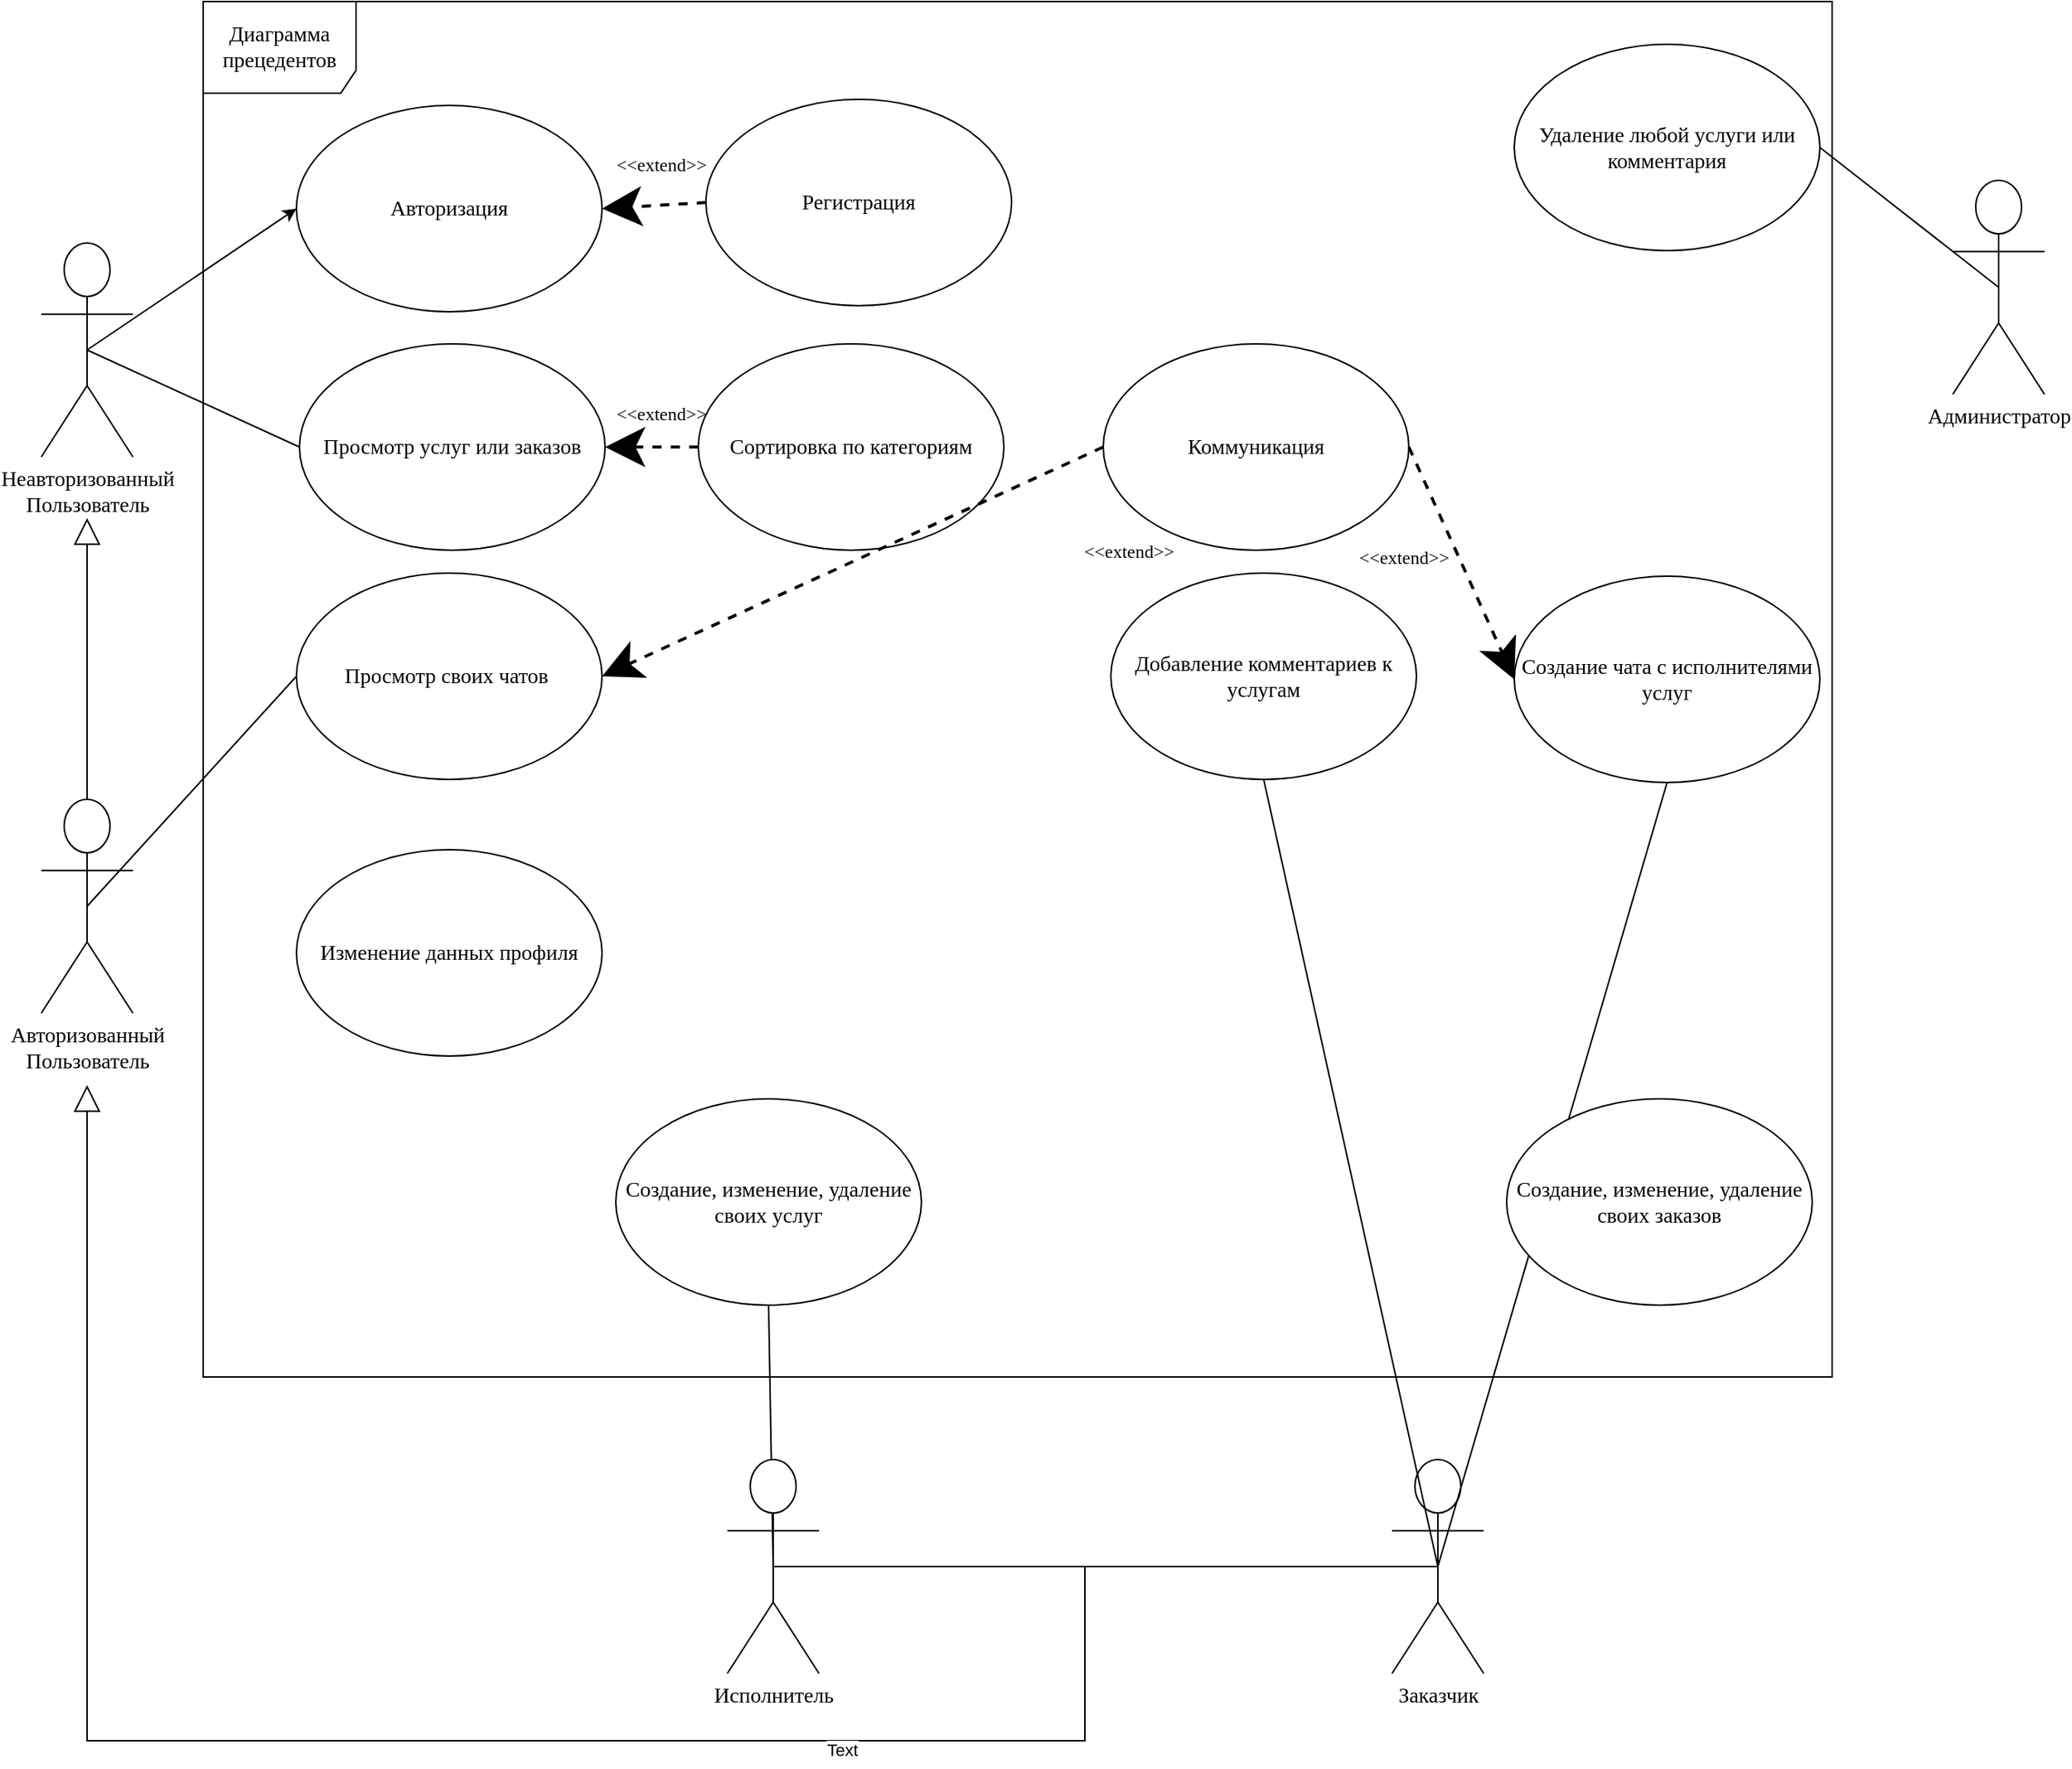 <mxfile version="21.2.1" type="github">
  <diagram id="Wd_oJn38wZUzVgSo89xS" name="Page-1">
    <mxGraphModel dx="2059" dy="1130" grid="0" gridSize="10" guides="1" tooltips="1" connect="1" arrows="1" fold="1" page="1" pageScale="1" pageWidth="4681" pageHeight="3300" math="0" shadow="0">
      <root>
        <mxCell id="0" />
        <mxCell id="1" parent="0" />
        <mxCell id="pzFhs3liKInP-grsurP8-2" value="&lt;font style=&quot;font-size: 14px&quot;&gt;Диаграмма прецедентов&lt;br&gt;&lt;/font&gt;" style="shape=umlFrame;whiteSpace=wrap;html=1;width=100;height=60;perimeterSpacing=0;shadow=0;fontFamily=GOST type A Regular;fontSource=https%3A%2F%2Fwebfonts.pro%2Flight-fonts%2F123-gost_type_a.html;" parent="1" vertex="1">
          <mxGeometry x="741" y="468" width="1066" height="900" as="geometry" />
        </mxCell>
        <mxCell id="fxZrF64DbxteIdhBLfol-4" style="edgeStyle=orthogonalEdgeStyle;rounded=0;orthogonalLoop=1;jettySize=auto;html=1;exitX=0.5;exitY=0;exitDx=0;exitDy=0;exitPerimeter=0;endArrow=block;endFill=0;endSize=15;" edge="1" parent="1" source="pzFhs3liKInP-grsurP8-4">
          <mxGeometry relative="1" as="geometry">
            <mxPoint x="665" y="806" as="targetPoint" />
          </mxGeometry>
        </mxCell>
        <mxCell id="pzFhs3liKInP-grsurP8-4" value="&lt;span style=&quot;font-size: 14px;&quot;&gt;Авторизованный&lt;br&gt;Пользователь&lt;/span&gt;" style="shape=umlActor;verticalLabelPosition=bottom;verticalAlign=top;html=1;fontFamily=GOST type A Regular;fontSource=https%3A%2F%2Fwebfonts.pro%2Flight-fonts%2F123-gost_type_a.html;" parent="1" vertex="1">
          <mxGeometry x="635" y="990" width="60" height="140" as="geometry" />
        </mxCell>
        <mxCell id="75nwqV4LWfnyFNcIzqMc-3" style="edgeStyle=orthogonalEdgeStyle;rounded=0;orthogonalLoop=1;jettySize=auto;html=1;exitX=1;exitY=1;exitDx=0;exitDy=0;entryX=0;entryY=0.5;entryDx=0;entryDy=0;strokeColor=none;startArrow=none;fontFamily=GOST type A Regular;fontSource=https%3A%2F%2Fwebfonts.pro%2Flight-fonts%2F123-gost_type_a.html;" parent="1" source="3QS9H70OiHH0bNNLxcRu-53" edge="1">
          <mxGeometry relative="1" as="geometry">
            <mxPoint x="1096.973" y="845.052" as="sourcePoint" />
            <mxPoint x="1078" y="849.5" as="targetPoint" />
          </mxGeometry>
        </mxCell>
        <mxCell id="_zqxxpLCkDMLm2a-AfCi-22" value="&amp;lt;&amp;lt;extend&amp;gt;&amp;gt;" style="text;html=1;strokeColor=none;fillColor=none;align=center;verticalAlign=middle;whiteSpace=wrap;rounded=0;shadow=0;fontFamily=GOST type A Regular;fontSource=https%3A%2F%2Fwebfonts.pro%2Flight-fonts%2F123-gost_type_a.html;" parent="1" vertex="1">
          <mxGeometry x="1021" y="728" width="40" height="20" as="geometry" />
        </mxCell>
        <mxCell id="_zqxxpLCkDMLm2a-AfCi-23" style="edgeStyle=none;rounded=0;jumpStyle=none;jumpSize=21;orthogonalLoop=1;jettySize=auto;html=1;exitX=0;exitY=0.5;exitDx=0;exitDy=0;entryX=1;entryY=0.5;entryDx=0;entryDy=0;dashed=1;startSize=19;endSize=20;strokeWidth=2;fontFamily=GOST type A Regular;fontSource=https%3A%2F%2Fwebfonts.pro%2Flight-fonts%2F123-gost_type_a.html;" parent="1" source="3QS9H70OiHH0bNNLxcRu-14" target="3QS9H70OiHH0bNNLxcRu-13" edge="1">
          <mxGeometry relative="1" as="geometry">
            <mxPoint x="1343" y="849.5" as="sourcePoint" />
            <mxPoint x="1278" y="849.5" as="targetPoint" />
          </mxGeometry>
        </mxCell>
        <mxCell id="3QS9H70OiHH0bNNLxcRu-1" value="&lt;font style=&quot;font-size: 14px&quot;&gt;Просмотр услуг или заказов&lt;/font&gt;" style="ellipse;whiteSpace=wrap;html=1;fontFamily=GOST type A Regular;fontSource=https%3A%2F%2Fwebfonts.pro%2Flight-fonts%2F123-gost_type_a.html;" parent="1" vertex="1">
          <mxGeometry x="804" y="692" width="200" height="135" as="geometry" />
        </mxCell>
        <mxCell id="3QS9H70OiHH0bNNLxcRu-2" value="&lt;font style=&quot;font-size: 14px&quot;&gt;Сортировка по категориям&lt;/font&gt;" style="ellipse;whiteSpace=wrap;html=1;fontFamily=GOST type A Regular;fontSource=https%3A%2F%2Fwebfonts.pro%2Flight-fonts%2F123-gost_type_a.html;" parent="1" vertex="1">
          <mxGeometry x="1065" y="692" width="200" height="135" as="geometry" />
        </mxCell>
        <mxCell id="3QS9H70OiHH0bNNLxcRu-3" style="edgeStyle=none;rounded=0;jumpStyle=none;jumpSize=21;orthogonalLoop=1;jettySize=auto;html=1;exitX=0;exitY=0.5;exitDx=0;exitDy=0;entryX=1;entryY=0.5;entryDx=0;entryDy=0;dashed=1;startSize=19;endSize=20;strokeWidth=2;fontFamily=GOST type A Regular;fontSource=https%3A%2F%2Fwebfonts.pro%2Flight-fonts%2F123-gost_type_a.html;" parent="1" source="3QS9H70OiHH0bNNLxcRu-2" target="3QS9H70OiHH0bNNLxcRu-1" edge="1">
          <mxGeometry relative="1" as="geometry">
            <mxPoint x="1048" y="684" as="sourcePoint" />
            <mxPoint x="983" y="684" as="targetPoint" />
          </mxGeometry>
        </mxCell>
        <mxCell id="3QS9H70OiHH0bNNLxcRu-10" value="&lt;span style=&quot;font-size: 14px;&quot;&gt;Администратор&lt;/span&gt;" style="shape=umlActor;verticalLabelPosition=bottom;verticalAlign=top;html=1;fontFamily=GOST type A Regular;fontSource=https%3A%2F%2Fwebfonts.pro%2Flight-fonts%2F123-gost_type_a.html;" parent="1" vertex="1">
          <mxGeometry x="1886" y="585" width="60" height="140" as="geometry" />
        </mxCell>
        <mxCell id="3QS9H70OiHH0bNNLxcRu-13" value="&lt;font style=&quot;font-size: 14px&quot;&gt;Авторизация&lt;/font&gt;" style="ellipse;whiteSpace=wrap;html=1;fontFamily=GOST type A Regular;fontSource=https%3A%2F%2Fwebfonts.pro%2Flight-fonts%2F123-gost_type_a.html;" parent="1" vertex="1">
          <mxGeometry x="802" y="536" width="200" height="135" as="geometry" />
        </mxCell>
        <mxCell id="3QS9H70OiHH0bNNLxcRu-14" value="&lt;font style=&quot;font-size: 14px&quot;&gt;Регистрация&lt;/font&gt;" style="ellipse;whiteSpace=wrap;html=1;fontFamily=GOST type A Regular;fontSource=https%3A%2F%2Fwebfonts.pro%2Flight-fonts%2F123-gost_type_a.html;" parent="1" vertex="1">
          <mxGeometry x="1070" y="532" width="200" height="135" as="geometry" />
        </mxCell>
        <mxCell id="3QS9H70OiHH0bNNLxcRu-19" value="&lt;span style=&quot;font-size: 14px;&quot;&gt;Удаление любой услуги или комментария&lt;/span&gt;" style="ellipse;whiteSpace=wrap;html=1;fontFamily=GOST type A Regular;fontSource=https%3A%2F%2Fwebfonts.pro%2Flight-fonts%2F123-gost_type_a.html;" parent="1" vertex="1">
          <mxGeometry x="1599" y="496" width="200" height="135" as="geometry" />
        </mxCell>
        <mxCell id="3QS9H70OiHH0bNNLxcRu-20" value="" style="endArrow=none;html=1;exitX=0.5;exitY=0.5;exitDx=0;exitDy=0;exitPerimeter=0;entryX=1;entryY=0.5;entryDx=0;entryDy=0;fontFamily=GOST type A Regular;fontSource=https%3A%2F%2Fwebfonts.pro%2Flight-fonts%2F123-gost_type_a.html;" parent="1" source="3QS9H70OiHH0bNNLxcRu-10" target="3QS9H70OiHH0bNNLxcRu-19" edge="1">
          <mxGeometry width="50" height="50" relative="1" as="geometry">
            <mxPoint x="1727" y="706" as="sourcePoint" />
            <mxPoint x="1320" y="658.5" as="targetPoint" />
          </mxGeometry>
        </mxCell>
        <mxCell id="3QS9H70OiHH0bNNLxcRu-21" value="&lt;font style=&quot;font-size: 14px&quot;&gt;Создание, изменение, удаление своих услуг&lt;/font&gt;" style="ellipse;whiteSpace=wrap;html=1;fontFamily=GOST type A Regular;fontSource=https%3A%2F%2Fwebfonts.pro%2Flight-fonts%2F123-gost_type_a.html;" parent="1" vertex="1">
          <mxGeometry x="1011" y="1186" width="200" height="135" as="geometry" />
        </mxCell>
        <mxCell id="3QS9H70OiHH0bNNLxcRu-25" value="" style="endArrow=none;html=1;exitX=0.5;exitY=1;exitDx=0;exitDy=0;entryX=0.5;entryY=0.5;entryDx=0;entryDy=0;fontFamily=GOST type A Regular;fontSource=https%3A%2F%2Fwebfonts.pro%2Flight-fonts%2F123-gost_type_a.html;entryPerimeter=0;" parent="1" source="3QS9H70OiHH0bNNLxcRu-21" target="3QS9H70OiHH0bNNLxcRu-28" edge="1">
          <mxGeometry width="50" height="50" relative="1" as="geometry">
            <mxPoint x="1737" y="716" as="sourcePoint" />
            <mxPoint x="1330.0" y="1000.5" as="targetPoint" />
          </mxGeometry>
        </mxCell>
        <mxCell id="fxZrF64DbxteIdhBLfol-6" style="edgeStyle=orthogonalEdgeStyle;rounded=0;orthogonalLoop=1;jettySize=auto;html=1;exitX=0.5;exitY=0.5;exitDx=0;exitDy=0;exitPerimeter=0;entryX=0.5;entryY=0.5;entryDx=0;entryDy=0;entryPerimeter=0;endArrow=none;endFill=0;" edge="1" parent="1" source="3QS9H70OiHH0bNNLxcRu-27" target="3QS9H70OiHH0bNNLxcRu-28">
          <mxGeometry relative="1" as="geometry">
            <mxPoint x="1296.579" y="1491.737" as="targetPoint" />
          </mxGeometry>
        </mxCell>
        <mxCell id="3QS9H70OiHH0bNNLxcRu-27" value="&lt;span style=&quot;font-size: 14px;&quot;&gt;Заказчик&lt;/span&gt;" style="shape=umlActor;verticalLabelPosition=bottom;verticalAlign=top;html=1;fontFamily=GOST type A Regular;fontSource=https%3A%2F%2Fwebfonts.pro%2Flight-fonts%2F123-gost_type_a.html;" parent="1" vertex="1">
          <mxGeometry x="1519" y="1422" width="60" height="140" as="geometry" />
        </mxCell>
        <mxCell id="3QS9H70OiHH0bNNLxcRu-28" value="&lt;span style=&quot;font-size: 14px;&quot;&gt;Исполнитель&lt;/span&gt;" style="shape=umlActor;verticalLabelPosition=bottom;verticalAlign=top;html=1;fontFamily=GOST type A Regular;fontSource=https%3A%2F%2Fwebfonts.pro%2Flight-fonts%2F123-gost_type_a.html;" parent="1" vertex="1">
          <mxGeometry x="1084" y="1422" width="60" height="140" as="geometry" />
        </mxCell>
        <mxCell id="3QS9H70OiHH0bNNLxcRu-56" style="rounded=0;orthogonalLoop=1;jettySize=auto;html=1;exitX=0.5;exitY=0.5;exitDx=0;exitDy=0;exitPerimeter=0;entryX=0;entryY=0.5;entryDx=0;entryDy=0;fontFamily=GOST type A Regular;fontSource=https%3A%2F%2Fwebfonts.pro%2Flight-fonts%2F123-gost_type_a.html;" parent="1" source="3QS9H70OiHH0bNNLxcRu-36" target="3QS9H70OiHH0bNNLxcRu-13" edge="1">
          <mxGeometry relative="1" as="geometry" />
        </mxCell>
        <mxCell id="3QS9H70OiHH0bNNLxcRu-36" value="&lt;span style=&quot;font-size: 14px;&quot;&gt;Неавторизованный&lt;br&gt;Пользователь&lt;/span&gt;" style="shape=umlActor;verticalLabelPosition=bottom;verticalAlign=top;html=1;fontFamily=GOST type A Regular;fontSource=https%3A%2F%2Fwebfonts.pro%2Flight-fonts%2F123-gost_type_a.html;" parent="1" vertex="1">
          <mxGeometry x="635" y="626" width="60" height="140" as="geometry" />
        </mxCell>
        <mxCell id="3QS9H70OiHH0bNNLxcRu-37" value="" style="endArrow=none;html=1;exitX=0;exitY=0.5;exitDx=0;exitDy=0;entryX=0.5;entryY=0.5;entryDx=0;entryDy=0;fontFamily=GOST type A Regular;fontSource=https%3A%2F%2Fwebfonts.pro%2Flight-fonts%2F123-gost_type_a.html;entryPerimeter=0;" parent="1" source="3QS9H70OiHH0bNNLxcRu-1" target="3QS9H70OiHH0bNNLxcRu-36" edge="1">
          <mxGeometry width="50" height="50" relative="1" as="geometry">
            <mxPoint x="672" y="624" as="sourcePoint" />
            <mxPoint x="874.0" y="629.5" as="targetPoint" />
          </mxGeometry>
        </mxCell>
        <mxCell id="3QS9H70OiHH0bNNLxcRu-41" value="&lt;span style=&quot;font-size: 14px;&quot;&gt;Добавление комментариев к услугам&lt;/span&gt;" style="ellipse;whiteSpace=wrap;html=1;fontFamily=GOST type A Regular;fontSource=https%3A%2F%2Fwebfonts.pro%2Flight-fonts%2F123-gost_type_a.html;" parent="1" vertex="1">
          <mxGeometry x="1335" y="842" width="200" height="135" as="geometry" />
        </mxCell>
        <mxCell id="3QS9H70OiHH0bNNLxcRu-43" value="" style="endArrow=none;html=1;exitX=0.5;exitY=1;exitDx=0;exitDy=0;entryX=0.5;entryY=0.5;entryDx=0;entryDy=0;fontFamily=GOST type A Regular;fontSource=https%3A%2F%2Fwebfonts.pro%2Flight-fonts%2F123-gost_type_a.html;entryPerimeter=0;" parent="1" source="3QS9H70OiHH0bNNLxcRu-41" target="3QS9H70OiHH0bNNLxcRu-27" edge="1">
          <mxGeometry width="50" height="50" relative="1" as="geometry">
            <mxPoint x="874.0" y="795.5" as="sourcePoint" />
            <mxPoint x="672" y="624" as="targetPoint" />
          </mxGeometry>
        </mxCell>
        <mxCell id="3QS9H70OiHH0bNNLxcRu-44" value="&lt;span style=&quot;font-size: 14px;&quot;&gt;Просмотр своих чатов&amp;nbsp;&lt;/span&gt;" style="ellipse;whiteSpace=wrap;html=1;fontFamily=GOST type A Regular;fontSource=https%3A%2F%2Fwebfonts.pro%2Flight-fonts%2F123-gost_type_a.html;" parent="1" vertex="1">
          <mxGeometry x="802" y="842" width="200" height="135" as="geometry" />
        </mxCell>
        <mxCell id="3QS9H70OiHH0bNNLxcRu-46" value="&lt;span style=&quot;font-size: 14px;&quot;&gt;Создание чата с исполнителями услуг&lt;/span&gt;" style="ellipse;whiteSpace=wrap;html=1;fontFamily=GOST type A Regular;fontSource=https%3A%2F%2Fwebfonts.pro%2Flight-fonts%2F123-gost_type_a.html;" parent="1" vertex="1">
          <mxGeometry x="1599" y="844" width="200" height="135" as="geometry" />
        </mxCell>
        <mxCell id="3QS9H70OiHH0bNNLxcRu-48" value="" style="endArrow=none;html=1;exitX=0.5;exitY=1;exitDx=0;exitDy=0;entryX=0.5;entryY=0.5;entryDx=0;entryDy=0;fontFamily=GOST type A Regular;fontSource=https%3A%2F%2Fwebfonts.pro%2Flight-fonts%2F123-gost_type_a.html;entryPerimeter=0;" parent="1" source="3QS9H70OiHH0bNNLxcRu-46" target="3QS9H70OiHH0bNNLxcRu-27" edge="1">
          <mxGeometry width="50" height="50" relative="1" as="geometry">
            <mxPoint x="819.0" y="1227.5" as="sourcePoint" />
            <mxPoint x="736" y="971" as="targetPoint" />
          </mxGeometry>
        </mxCell>
        <mxCell id="3QS9H70OiHH0bNNLxcRu-49" value="" style="endArrow=none;html=1;exitX=0;exitY=0.5;exitDx=0;exitDy=0;fontFamily=GOST type A Regular;fontSource=https%3A%2F%2Fwebfonts.pro%2Flight-fonts%2F123-gost_type_a.html;entryX=0.5;entryY=0.5;entryDx=0;entryDy=0;entryPerimeter=0;" parent="1" source="3QS9H70OiHH0bNNLxcRu-44" edge="1" target="pzFhs3liKInP-grsurP8-4">
          <mxGeometry width="50" height="50" relative="1" as="geometry">
            <mxPoint x="819.0" y="765.5" as="sourcePoint" />
            <mxPoint x="1297" y="1075" as="targetPoint" />
          </mxGeometry>
        </mxCell>
        <mxCell id="3QS9H70OiHH0bNNLxcRu-50" value="&lt;span style=&quot;font-size: 14px;&quot;&gt;Коммуникация&lt;/span&gt;" style="ellipse;whiteSpace=wrap;html=1;fontFamily=GOST type A Regular;fontSource=https%3A%2F%2Fwebfonts.pro%2Flight-fonts%2F123-gost_type_a.html;" parent="1" vertex="1">
          <mxGeometry x="1330" y="692" width="200" height="135" as="geometry" />
        </mxCell>
        <mxCell id="3QS9H70OiHH0bNNLxcRu-51" style="edgeStyle=none;rounded=0;jumpStyle=none;jumpSize=21;orthogonalLoop=1;jettySize=auto;html=1;exitX=0;exitY=0.5;exitDx=0;exitDy=0;entryX=1;entryY=0.5;entryDx=0;entryDy=0;dashed=1;startSize=19;endSize=20;strokeWidth=2;fontFamily=GOST type A Regular;fontSource=https%3A%2F%2Fwebfonts.pro%2Flight-fonts%2F123-gost_type_a.html;" parent="1" source="3QS9H70OiHH0bNNLxcRu-50" target="3QS9H70OiHH0bNNLxcRu-44" edge="1">
          <mxGeometry relative="1" as="geometry">
            <mxPoint x="1517.0" y="592.5" as="sourcePoint" />
            <mxPoint x="1407.0" y="594.5" as="targetPoint" />
          </mxGeometry>
        </mxCell>
        <mxCell id="3QS9H70OiHH0bNNLxcRu-52" style="edgeStyle=none;rounded=0;jumpStyle=none;jumpSize=21;orthogonalLoop=1;jettySize=auto;html=1;exitX=1;exitY=0.5;exitDx=0;exitDy=0;entryX=0;entryY=0.5;entryDx=0;entryDy=0;dashed=1;startSize=19;endSize=20;strokeWidth=2;fontFamily=GOST type A Regular;fontSource=https%3A%2F%2Fwebfonts.pro%2Flight-fonts%2F123-gost_type_a.html;" parent="1" source="3QS9H70OiHH0bNNLxcRu-50" target="3QS9H70OiHH0bNNLxcRu-46" edge="1">
          <mxGeometry relative="1" as="geometry">
            <mxPoint x="1107.058" y="877.927" as="sourcePoint" />
            <mxPoint x="1026.0" y="862.5" as="targetPoint" />
          </mxGeometry>
        </mxCell>
        <mxCell id="3QS9H70OiHH0bNNLxcRu-53" value="&amp;lt;&amp;lt;extend&amp;gt;&amp;gt;" style="text;html=1;strokeColor=none;fillColor=none;align=center;verticalAlign=middle;whiteSpace=wrap;rounded=0;shadow=0;fontFamily=GOST type A Regular;fontSource=https%3A%2F%2Fwebfonts.pro%2Flight-fonts%2F123-gost_type_a.html;" parent="1" vertex="1">
          <mxGeometry x="1327" y="818" width="40" height="20" as="geometry" />
        </mxCell>
        <mxCell id="3QS9H70OiHH0bNNLxcRu-54" value="" style="edgeStyle=orthogonalEdgeStyle;rounded=0;orthogonalLoop=1;jettySize=auto;html=1;exitX=1;exitY=1;exitDx=0;exitDy=0;entryX=0;entryY=0.5;entryDx=0;entryDy=0;strokeColor=none;endArrow=none;fontFamily=GOST type A Regular;fontSource=https%3A%2F%2Fwebfonts.pro%2Flight-fonts%2F123-gost_type_a.html;" parent="1" target="3QS9H70OiHH0bNNLxcRu-53" edge="1">
          <mxGeometry relative="1" as="geometry">
            <mxPoint x="1096.973" y="845.052" as="sourcePoint" />
            <mxPoint x="1078" y="849.5" as="targetPoint" />
          </mxGeometry>
        </mxCell>
        <mxCell id="3QS9H70OiHH0bNNLxcRu-55" value="&amp;lt;&amp;lt;extend&amp;gt;&amp;gt;" style="text;html=1;strokeColor=none;fillColor=none;align=center;verticalAlign=middle;whiteSpace=wrap;rounded=0;shadow=0;fontFamily=GOST type A Regular;fontSource=https%3A%2F%2Fwebfonts.pro%2Flight-fonts%2F123-gost_type_a.html;" parent="1" vertex="1">
          <mxGeometry x="1507" y="822" width="40" height="20" as="geometry" />
        </mxCell>
        <mxCell id="3QS9H70OiHH0bNNLxcRu-60" value="&amp;lt;&amp;lt;extend&amp;gt;&amp;gt;" style="text;html=1;strokeColor=none;fillColor=none;align=center;verticalAlign=middle;whiteSpace=wrap;rounded=0;shadow=0;fontFamily=GOST type A Regular;fontSource=https%3A%2F%2Fwebfonts.pro%2Flight-fonts%2F123-gost_type_a.html;" parent="1" vertex="1">
          <mxGeometry x="1021" y="565" width="40" height="20" as="geometry" />
        </mxCell>
        <mxCell id="fxZrF64DbxteIdhBLfol-7" style="edgeStyle=orthogonalEdgeStyle;rounded=0;orthogonalLoop=1;jettySize=auto;html=1;endArrow=block;endFill=0;endSize=15;" edge="1" parent="1">
          <mxGeometry relative="1" as="geometry">
            <mxPoint x="665" y="1177" as="targetPoint" />
            <mxPoint x="1312" y="1492" as="sourcePoint" />
            <Array as="points">
              <mxPoint x="1318" y="1492" />
              <mxPoint x="1318" y="1606" />
              <mxPoint x="665" y="1606" />
            </Array>
          </mxGeometry>
        </mxCell>
        <mxCell id="fxZrF64DbxteIdhBLfol-10" value="Text" style="edgeLabel;html=1;align=center;verticalAlign=middle;resizable=0;points=[];" vertex="1" connectable="0" parent="fxZrF64DbxteIdhBLfol-7">
          <mxGeometry x="-0.537" y="6" relative="1" as="geometry">
            <mxPoint x="-1" as="offset" />
          </mxGeometry>
        </mxCell>
        <mxCell id="fxZrF64DbxteIdhBLfol-8" value="&lt;span style=&quot;font-size: 14px;&quot;&gt;Изменение данных профиля&lt;/span&gt;" style="ellipse;whiteSpace=wrap;html=1;fontFamily=GOST type A Regular;fontSource=https%3A%2F%2Fwebfonts.pro%2Flight-fonts%2F123-gost_type_a.html;" vertex="1" parent="1">
          <mxGeometry x="802" y="1023" width="200" height="135" as="geometry" />
        </mxCell>
        <mxCell id="fxZrF64DbxteIdhBLfol-9" value="&lt;font style=&quot;font-size: 14px&quot;&gt;Создание, изменение, удаление своих заказов&lt;/font&gt;" style="ellipse;whiteSpace=wrap;html=1;fontFamily=GOST type A Regular;fontSource=https%3A%2F%2Fwebfonts.pro%2Flight-fonts%2F123-gost_type_a.html;" vertex="1" parent="1">
          <mxGeometry x="1594" y="1186" width="200" height="135" as="geometry" />
        </mxCell>
      </root>
    </mxGraphModel>
  </diagram>
</mxfile>

